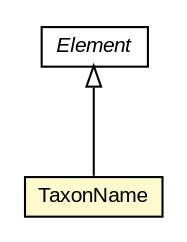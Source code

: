 #!/usr/local/bin/dot
#
# Class diagram 
# Generated by UMLGraph version R5_6-24-gf6e263 (http://www.umlgraph.org/)
#

digraph G {
	edge [fontname="arial",fontsize=10,labelfontname="arial",labelfontsize=10];
	node [fontname="arial",fontsize=10,shape=plaintext];
	nodesep=0.25;
	ranksep=0.5;
	// edu.arizona.biosemantics.semanticmarkup.markupelement.description.model.TaxonName
	c136641 [label=<<table title="edu.arizona.biosemantics.semanticmarkup.markupelement.description.model.TaxonName" border="0" cellborder="1" cellspacing="0" cellpadding="2" port="p" bgcolor="lemonChiffon" href="./TaxonName.html">
		<tr><td><table border="0" cellspacing="0" cellpadding="1">
<tr><td align="center" balign="center"> TaxonName </td></tr>
		</table></td></tr>
		</table>>, URL="./TaxonName.html", fontname="arial", fontcolor="black", fontsize=10.0];
	// edu.arizona.biosemantics.semanticmarkup.model.Element
	c136769 [label=<<table title="edu.arizona.biosemantics.semanticmarkup.model.Element" border="0" cellborder="1" cellspacing="0" cellpadding="2" port="p" href="../../../model/Element.html">
		<tr><td><table border="0" cellspacing="0" cellpadding="1">
<tr><td align="center" balign="center"><font face="arial italic"> Element </font></td></tr>
		</table></td></tr>
		</table>>, URL="../../../model/Element.html", fontname="arial", fontcolor="black", fontsize=10.0];
	//edu.arizona.biosemantics.semanticmarkup.markupelement.description.model.TaxonName extends edu.arizona.biosemantics.semanticmarkup.model.Element
	c136769:p -> c136641:p [dir=back,arrowtail=empty];
}

